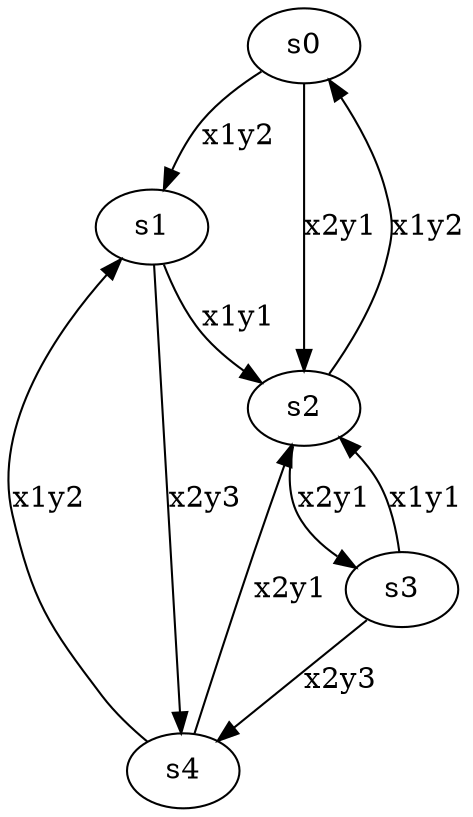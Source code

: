 digraph G {
    s0 -> s1 [label="x1y2"];
    s1 -> s2 [label="x1y1"];
    s2 -> s0 [label="x1y2"];
    s3 -> s2 [label="x1y1"];
    s4 -> s1 [label="x1y2"];
    s0 -> s2 [label="x2y1"];
    s1 -> s4 [label="x2y3"];
    s2 -> s3 [label="x2y1"];
    s3 -> s4 [label="x2y3"];
    s4 -> s2 [label="x2y1"];
}
